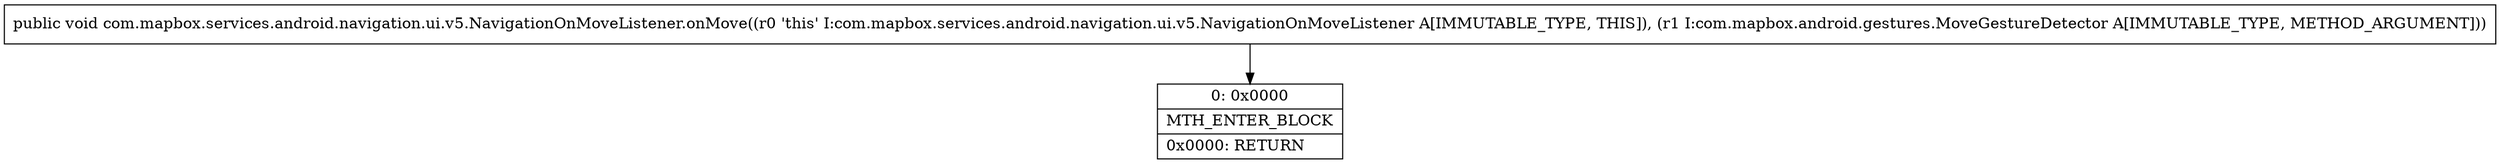 digraph "CFG forcom.mapbox.services.android.navigation.ui.v5.NavigationOnMoveListener.onMove(Lcom\/mapbox\/android\/gestures\/MoveGestureDetector;)V" {
Node_0 [shape=record,label="{0\:\ 0x0000|MTH_ENTER_BLOCK\l|0x0000: RETURN   \l}"];
MethodNode[shape=record,label="{public void com.mapbox.services.android.navigation.ui.v5.NavigationOnMoveListener.onMove((r0 'this' I:com.mapbox.services.android.navigation.ui.v5.NavigationOnMoveListener A[IMMUTABLE_TYPE, THIS]), (r1 I:com.mapbox.android.gestures.MoveGestureDetector A[IMMUTABLE_TYPE, METHOD_ARGUMENT])) }"];
MethodNode -> Node_0;
}

